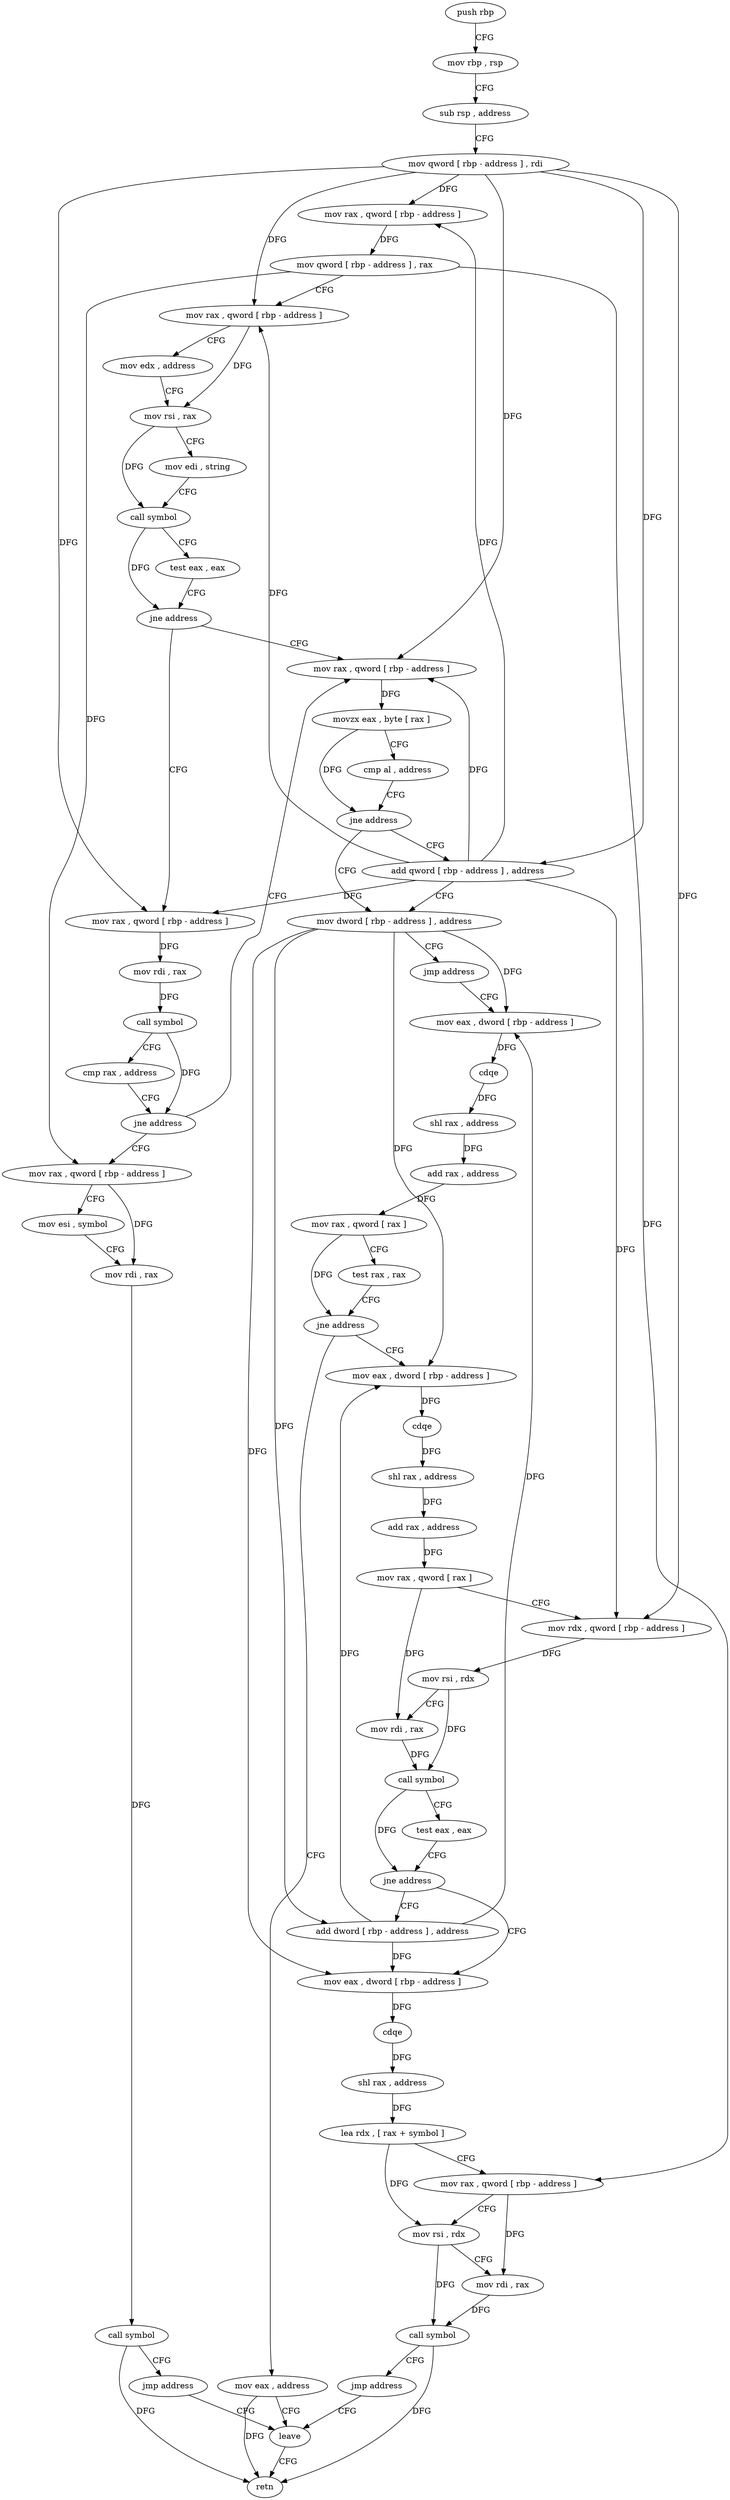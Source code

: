 digraph "func" {
"4256355" [label = "push rbp" ]
"4256356" [label = "mov rbp , rsp" ]
"4256359" [label = "sub rsp , address" ]
"4256363" [label = "mov qword [ rbp - address ] , rdi" ]
"4256367" [label = "mov rax , qword [ rbp - address ]" ]
"4256371" [label = "mov qword [ rbp - address ] , rax" ]
"4256375" [label = "mov rax , qword [ rbp - address ]" ]
"4256379" [label = "mov edx , address" ]
"4256384" [label = "mov rsi , rax" ]
"4256387" [label = "mov edi , string" ]
"4256392" [label = "call symbol" ]
"4256397" [label = "test eax , eax" ]
"4256399" [label = "jne address" ]
"4256438" [label = "mov rax , qword [ rbp - address ]" ]
"4256401" [label = "mov rax , qword [ rbp - address ]" ]
"4256442" [label = "movzx eax , byte [ rax ]" ]
"4256445" [label = "cmp al , address" ]
"4256447" [label = "jne address" ]
"4256454" [label = "mov dword [ rbp - address ] , address" ]
"4256449" [label = "add qword [ rbp - address ] , address" ]
"4256405" [label = "mov rdi , rax" ]
"4256408" [label = "call symbol" ]
"4256413" [label = "cmp rax , address" ]
"4256417" [label = "jne address" ]
"4256419" [label = "mov rax , qword [ rbp - address ]" ]
"4256461" [label = "jmp address" ]
"4256537" [label = "mov eax , dword [ rbp - address ]" ]
"4256423" [label = "mov esi , symbol" ]
"4256428" [label = "mov rdi , rax" ]
"4256431" [label = "call symbol" ]
"4256436" [label = "jmp address" ]
"4256565" [label = "leave" ]
"4256540" [label = "cdqe" ]
"4256542" [label = "shl rax , address" ]
"4256546" [label = "add rax , address" ]
"4256552" [label = "mov rax , qword [ rax ]" ]
"4256555" [label = "test rax , rax" ]
"4256558" [label = "jne address" ]
"4256463" [label = "mov eax , dword [ rbp - address ]" ]
"4256560" [label = "mov eax , address" ]
"4256566" [label = "retn" ]
"4256466" [label = "cdqe" ]
"4256468" [label = "shl rax , address" ]
"4256472" [label = "add rax , address" ]
"4256478" [label = "mov rax , qword [ rax ]" ]
"4256481" [label = "mov rdx , qword [ rbp - address ]" ]
"4256485" [label = "mov rsi , rdx" ]
"4256488" [label = "mov rdi , rax" ]
"4256491" [label = "call symbol" ]
"4256496" [label = "test eax , eax" ]
"4256498" [label = "jne address" ]
"4256533" [label = "add dword [ rbp - address ] , address" ]
"4256500" [label = "mov eax , dword [ rbp - address ]" ]
"4256503" [label = "cdqe" ]
"4256505" [label = "shl rax , address" ]
"4256509" [label = "lea rdx , [ rax + symbol ]" ]
"4256516" [label = "mov rax , qword [ rbp - address ]" ]
"4256520" [label = "mov rsi , rdx" ]
"4256523" [label = "mov rdi , rax" ]
"4256526" [label = "call symbol" ]
"4256531" [label = "jmp address" ]
"4256355" -> "4256356" [ label = "CFG" ]
"4256356" -> "4256359" [ label = "CFG" ]
"4256359" -> "4256363" [ label = "CFG" ]
"4256363" -> "4256367" [ label = "DFG" ]
"4256363" -> "4256375" [ label = "DFG" ]
"4256363" -> "4256438" [ label = "DFG" ]
"4256363" -> "4256401" [ label = "DFG" ]
"4256363" -> "4256449" [ label = "DFG" ]
"4256363" -> "4256481" [ label = "DFG" ]
"4256367" -> "4256371" [ label = "DFG" ]
"4256371" -> "4256375" [ label = "CFG" ]
"4256371" -> "4256419" [ label = "DFG" ]
"4256371" -> "4256516" [ label = "DFG" ]
"4256375" -> "4256379" [ label = "CFG" ]
"4256375" -> "4256384" [ label = "DFG" ]
"4256379" -> "4256384" [ label = "CFG" ]
"4256384" -> "4256387" [ label = "CFG" ]
"4256384" -> "4256392" [ label = "DFG" ]
"4256387" -> "4256392" [ label = "CFG" ]
"4256392" -> "4256397" [ label = "CFG" ]
"4256392" -> "4256399" [ label = "DFG" ]
"4256397" -> "4256399" [ label = "CFG" ]
"4256399" -> "4256438" [ label = "CFG" ]
"4256399" -> "4256401" [ label = "CFG" ]
"4256438" -> "4256442" [ label = "DFG" ]
"4256401" -> "4256405" [ label = "DFG" ]
"4256442" -> "4256445" [ label = "CFG" ]
"4256442" -> "4256447" [ label = "DFG" ]
"4256445" -> "4256447" [ label = "CFG" ]
"4256447" -> "4256454" [ label = "CFG" ]
"4256447" -> "4256449" [ label = "CFG" ]
"4256454" -> "4256461" [ label = "CFG" ]
"4256454" -> "4256537" [ label = "DFG" ]
"4256454" -> "4256463" [ label = "DFG" ]
"4256454" -> "4256533" [ label = "DFG" ]
"4256454" -> "4256500" [ label = "DFG" ]
"4256449" -> "4256454" [ label = "CFG" ]
"4256449" -> "4256367" [ label = "DFG" ]
"4256449" -> "4256375" [ label = "DFG" ]
"4256449" -> "4256438" [ label = "DFG" ]
"4256449" -> "4256401" [ label = "DFG" ]
"4256449" -> "4256481" [ label = "DFG" ]
"4256405" -> "4256408" [ label = "DFG" ]
"4256408" -> "4256413" [ label = "CFG" ]
"4256408" -> "4256417" [ label = "DFG" ]
"4256413" -> "4256417" [ label = "CFG" ]
"4256417" -> "4256438" [ label = "CFG" ]
"4256417" -> "4256419" [ label = "CFG" ]
"4256419" -> "4256423" [ label = "CFG" ]
"4256419" -> "4256428" [ label = "DFG" ]
"4256461" -> "4256537" [ label = "CFG" ]
"4256537" -> "4256540" [ label = "DFG" ]
"4256423" -> "4256428" [ label = "CFG" ]
"4256428" -> "4256431" [ label = "DFG" ]
"4256431" -> "4256436" [ label = "CFG" ]
"4256431" -> "4256566" [ label = "DFG" ]
"4256436" -> "4256565" [ label = "CFG" ]
"4256565" -> "4256566" [ label = "CFG" ]
"4256540" -> "4256542" [ label = "DFG" ]
"4256542" -> "4256546" [ label = "DFG" ]
"4256546" -> "4256552" [ label = "DFG" ]
"4256552" -> "4256555" [ label = "CFG" ]
"4256552" -> "4256558" [ label = "DFG" ]
"4256555" -> "4256558" [ label = "CFG" ]
"4256558" -> "4256463" [ label = "CFG" ]
"4256558" -> "4256560" [ label = "CFG" ]
"4256463" -> "4256466" [ label = "DFG" ]
"4256560" -> "4256565" [ label = "CFG" ]
"4256560" -> "4256566" [ label = "DFG" ]
"4256466" -> "4256468" [ label = "DFG" ]
"4256468" -> "4256472" [ label = "DFG" ]
"4256472" -> "4256478" [ label = "DFG" ]
"4256478" -> "4256481" [ label = "CFG" ]
"4256478" -> "4256488" [ label = "DFG" ]
"4256481" -> "4256485" [ label = "DFG" ]
"4256485" -> "4256488" [ label = "CFG" ]
"4256485" -> "4256491" [ label = "DFG" ]
"4256488" -> "4256491" [ label = "DFG" ]
"4256491" -> "4256496" [ label = "CFG" ]
"4256491" -> "4256498" [ label = "DFG" ]
"4256496" -> "4256498" [ label = "CFG" ]
"4256498" -> "4256533" [ label = "CFG" ]
"4256498" -> "4256500" [ label = "CFG" ]
"4256533" -> "4256537" [ label = "DFG" ]
"4256533" -> "4256463" [ label = "DFG" ]
"4256533" -> "4256500" [ label = "DFG" ]
"4256500" -> "4256503" [ label = "DFG" ]
"4256503" -> "4256505" [ label = "DFG" ]
"4256505" -> "4256509" [ label = "DFG" ]
"4256509" -> "4256516" [ label = "CFG" ]
"4256509" -> "4256520" [ label = "DFG" ]
"4256516" -> "4256520" [ label = "CFG" ]
"4256516" -> "4256523" [ label = "DFG" ]
"4256520" -> "4256523" [ label = "CFG" ]
"4256520" -> "4256526" [ label = "DFG" ]
"4256523" -> "4256526" [ label = "DFG" ]
"4256526" -> "4256531" [ label = "CFG" ]
"4256526" -> "4256566" [ label = "DFG" ]
"4256531" -> "4256565" [ label = "CFG" ]
}
